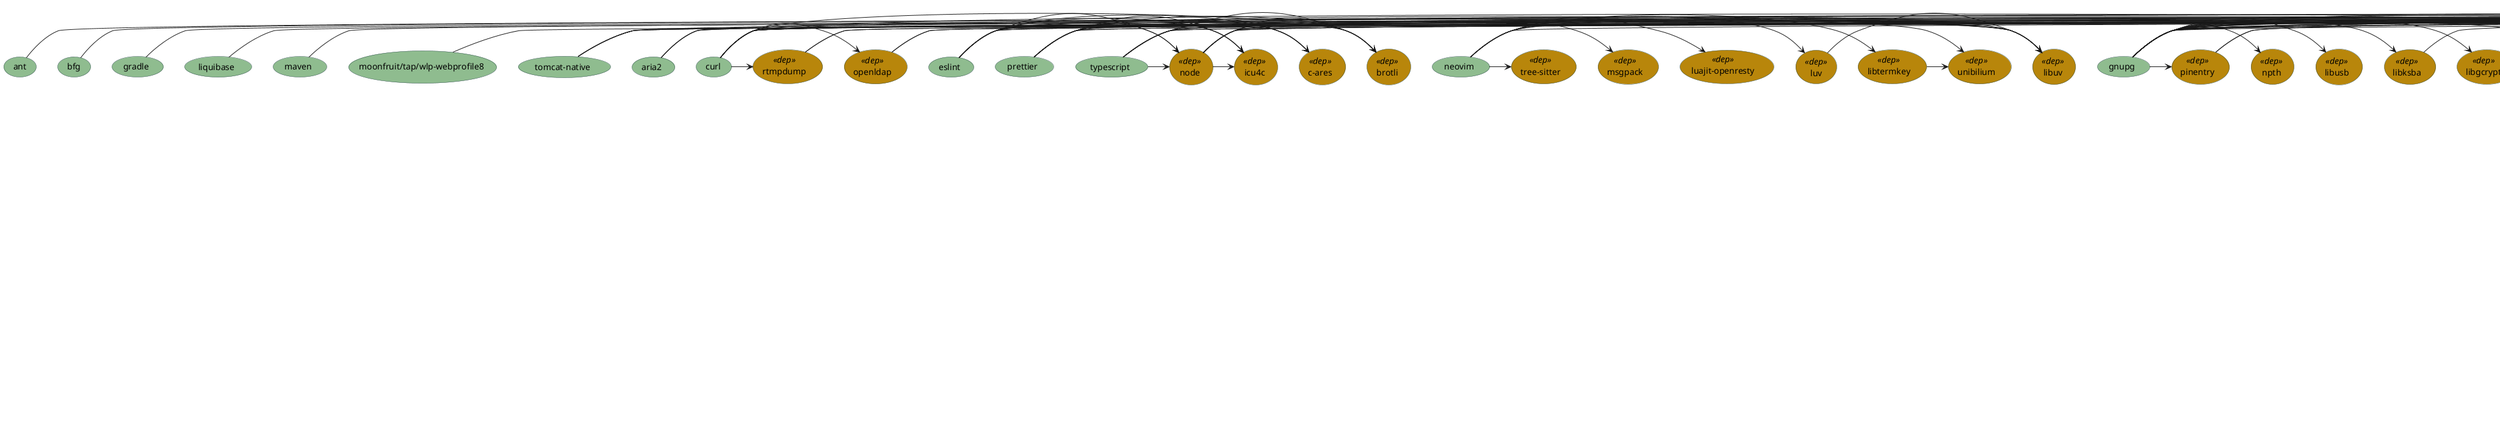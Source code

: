 @startuml homebrew
skinparam usecase {
    BorderColor DarkSlateGray
    BackgroundColor DarkSeaGreen
    BackgroundColor<< req >> ForestGreen
    BackgroundColor<< dep >> DarkGoldenRod
}
(ant)
(ant)->(openjdk)
(apr) << dep >>
(apr-util) << dep >>
(apr-util)->(apr)
(apr-util)->(ca-certificates)
(apr-util)->(openssl@1.1)
(aria2)
(aria2)->(ca-certificates)
(aria2)->(libssh2)
(aria2)->(openssl@1.1)
(autojump)
(autojump)->(ca-certificates)
(autojump)->(gdbm)
(autojump)->(mpdecimal)
(autojump)->(openssl@1.1)
(autojump)->(python@3.10)
(autojump)->(readline)
(autojump)->(sqlite)
(autojump)->(xz)
(bash)
(bash-completion@2)
(bash-completion@2)->(bash)
(bat)
(bdw-gc) << dep >>
(bfg)
(bfg)->(openjdk)
(black)
(black)->(ca-certificates)
(black)->(gdbm)
(black)->(mpdecimal)
(black)->(openssl@1.1)
(black)->(python@3.10)
(black)->(readline)
(black)->(sqlite)
(black)->(xz)
(brotli) << dep >>
(c-ares) << dep >>
(ca-certificates) << dep >>
(choose-rust)
(clang-format)
(cmake)
(codespell)
(codespell)->(ca-certificates)
(codespell)->(gdbm)
(codespell)->(mpdecimal)
(codespell)->(openssl@1.1)
(codespell)->(python@3.10)
(codespell)->(readline)
(codespell)->(sqlite)
(codespell)->(xz)
(colordiff)
(colorsvn)
(croc)
(curl)
(curl)->(brotli)
(curl)->(ca-certificates)
(curl)->(gettext)
(curl)->(libidn2)
(curl)->(libnghttp2)
(curl)->(libssh2)
(curl)->(libunistring)
(curl)->(openldap)
(curl)->(openssl@1.1)
(curl)->(rtmpdump)
(curl)->(zstd)
(delve)
(di)
(direnv)
(eslint)
(eslint)->(brotli)
(eslint)->(c-ares)
(eslint)->(ca-certificates)
(eslint)->(icu4c)
(eslint)->(libnghttp2)
(eslint)->(libuv)
(eslint)->(node)
(eslint)->(openssl@1.1)
(exa)
(fd)
(fdupes)
(fdupes)->(pcre2)
(figlet)
(file-formula)
(file-formula)->(libmagic)
(flake8)
(flake8)->(ca-certificates)
(flake8)->(gdbm)
(flake8)->(mpdecimal)
(flake8)->(openssl@1.1)
(flake8)->(python@3.10)
(flake8)->(readline)
(flake8)->(sqlite)
(flake8)->(xz)
(freetype) << dep >>
(freetype)->(libpng)
(gawk)
(gawk)->(gettext)
(gawk)->(gmp)
(gawk)->(mpfr)
(gawk)->(readline)
(gdbm) << dep >>
(geoipupdate)
(gettext) << dep >>
(gh)
(git)
(git)->(gettext)
(git)->(pcre2)
(git-lfs)
(git-svn)
(git-svn)->(apr)
(git-svn)->(apr-util)
(git-svn)->(ca-certificates)
(git-svn)->(gettext)
(git-svn)->(git)
(git-svn)->(lz4)
(git-svn)->(openssl@1.1)
(git-svn)->(pcre2)
(git-svn)->(subversion)
(git-svn)->(utf8proc)
(gmp) << dep >>
(gnu-sed)
(gnu-tar)
(gnupg)
(gnupg)->(bdw-gc)
(gnupg)->(ca-certificates)
(gnupg)->(gettext)
(gnupg)->(gmp)
(gnupg)->(gnutls)
(gnupg)->(guile)
(gnupg)->(libassuan)
(gnupg)->(libevent)
(gnupg)->(libffi)
(gnupg)->(libgcrypt)
(gnupg)->(libgpg-error)
(gnupg)->(libidn2)
(gnupg)->(libksba)
(gnupg)->(libnghttp2)
(gnupg)->(libtasn1)
(gnupg)->(libtool)
(gnupg)->(libunistring)
(gnupg)->(libusb)
(gnupg)->(m4)
(gnupg)->(nettle)
(gnupg)->(npth)
(gnupg)->(openssl@1.1)
(gnupg)->(p11-kit)
(gnupg)->(pinentry)
(gnupg)->(pkg-config)
(gnupg)->(readline)
(gnupg)->(unbound)
(gnutls) << dep >>
(gnutls)->(bdw-gc)
(gnutls)->(ca-certificates)
(gnutls)->(gettext)
(gnutls)->(gmp)
(gnutls)->(guile)
(gnutls)->(libevent)
(gnutls)->(libffi)
(gnutls)->(libidn2)
(gnutls)->(libnghttp2)
(gnutls)->(libtasn1)
(gnutls)->(libtool)
(gnutls)->(libunistring)
(gnutls)->(m4)
(gnutls)->(nettle)
(gnutls)->(openssl@1.1)
(gnutls)->(p11-kit)
(gnutls)->(pkg-config)
(gnutls)->(readline)
(gnutls)->(unbound)
(go)
(gomodifytags)
(gopls)
(gost)
(gotags)
(gotests)
(gotop)
(gradle)
(gradle)->(openjdk)
(guile) << dep >>
(guile)->(bdw-gc)
(guile)->(gmp)
(guile)->(libffi)
(guile)->(libtool)
(guile)->(libunistring)
(guile)->(m4)
(guile)->(pkg-config)
(guile)->(readline)
(hexyl)
(htop)
(htop)->(ncurses)
(httpie)
(httpie)->(ca-certificates)
(httpie)->(gdbm)
(httpie)->(mpdecimal)
(httpie)->(openssl@1.1)
(httpie)->(python@3.10)
(httpie)->(readline)
(httpie)->(sqlite)
(httpie)->(xz)
(httping)
(httping)->(ca-certificates)
(httping)->(gettext)
(httping)->(openssl@1.1)
(icu4c) << dep >>
(iftop)
(iperf3)
(iperf3)->(ca-certificates)
(iperf3)->(openssl@1.1)
(ipython)
(ipython)->(ca-certificates)
(ipython)->(gdbm)
(ipython)->(libsodium)
(ipython)->(mpdecimal)
(ipython)->(openssl@1.1)
(ipython)->(python@3.10)
(ipython)->(readline)
(ipython)->(six)
(ipython)->(sqlite)
(ipython)->(xz)
(ipython)->(zeromq)
(jq)
(jq)->(oniguruma)
(libassuan) << dep >>
(libassuan)->(libgpg-error)
(libevent) << dep >>
(libevent)->(ca-certificates)
(libevent)->(openssl@1.1)
(libffi) << dep >>
(libgcrypt) << dep >>
(libgcrypt)->(libgpg-error)
(libgpg-error) << dep >>
(libidn2) << dep >>
(libidn2)->(gettext)
(libidn2)->(libunistring)
(libksba) << dep >>
(libksba)->(libgpg-error)
(libmagic) << dep >>
(libnghttp2) << dep >>
(libpng) << dep >>
(libsodium) << dep >>
(libssh2) << dep >>
(libssh2)->(ca-certificates)
(libssh2)->(openssl@1.1)
(libtasn1) << dep >>
(libtermkey) << dep >>
(libtermkey)->(unibilium)
(libtool) << dep >>
(libtool)->(m4)
(libunistring) << dep >>
(libusb) << dep >>
(libuv) << dep >>
(liquibase)
(liquibase)->(openjdk)
(luajit-openresty) << dep >>
(luv) << dep >>
(luv)->(libuv)
(lz4) << dep >>
(m4) << dep >>
(macos-trash)
(mas)
(maven)
(maven)->(openjdk)
(miniserve)
(mitmproxy)
(mitmproxy)->(ca-certificates)
(mitmproxy)->(gdbm)
(mitmproxy)->(mpdecimal)
(mitmproxy)->(openssl@1.1)
(mitmproxy)->(protobuf)
(mitmproxy)->(python@3.9)
(mitmproxy)->(readline)
(mitmproxy)->(six)
(mitmproxy)->(sqlite)
(mitmproxy)->(xz)
(moonfruit/tap/ethr)
(moonfruit/tap/openssl@1.0)
(moonfruit/tap/sshpass)
(moonfruit/tap/wlp-webprofile8)
(moonfruit/tap/wlp-webprofile8)->(openjdk)
(mosh)
(mosh)->(protobuf)
(mosh)->(six)
(mpdecimal) << dep >>
(mpfr) << dep >>
(mpfr)->(gmp)
(msgpack) << dep >>
(ncdu)
(ncdu)->(ncurses)
(ncurses) << dep >>
(neovim)
(neovim)->(gettext)
(neovim)->(libtermkey)
(neovim)->(libuv)
(neovim)->(luajit-openresty)
(neovim)->(luv)
(neovim)->(msgpack)
(neovim)->(tree-sitter)
(neovim)->(unibilium)
(nettle) << dep >>
(nettle)->(gmp)
(node) << dep >>
(node)->(brotli)
(node)->(c-ares)
(node)->(ca-certificates)
(node)->(icu4c)
(node)->(libnghttp2)
(node)->(libuv)
(node)->(openssl@1.1)
(npth) << dep >>
(oniguruma) << dep >>
(openjdk)
(openjdk@8)
(openjdk@8)->(freetype)
(openjdk@8)->(libpng)
(openldap) << dep >>
(openldap)->(ca-certificates)
(openldap)->(openssl@1.1)
(openssl@1.1) << dep >>
(openssl@1.1)->(ca-certificates)
(p11-kit) << dep >>
(p11-kit)->(ca-certificates)
(p11-kit)->(libffi)
(p11-kit)->(libtasn1)
(p7zip)
(pandoc)
(parallel)
(pcre) << dep >>
(pcre2) << dep >>
(pigz)
(pinentry) << dep >>
(pinentry)->(libassuan)
(pinentry)->(libgpg-error)
(pinentry-mac)
(pinentry-mac)->(gettext)
(pinentry-mac)->(libassuan)
(pinentry-mac)->(libgpg-error)
(pipgrip)
(pipgrip)->(ca-certificates)
(pipgrip)->(gdbm)
(pipgrip)->(mpdecimal)
(pipgrip)->(openssl@1.1)
(pipgrip)->(python@3.10)
(pipgrip)->(readline)
(pipgrip)->(six)
(pipgrip)->(sqlite)
(pipgrip)->(xz)
(pkg-config) << dep >>
(popt) << dep >>
(prettier)
(prettier)->(brotli)
(prettier)->(c-ares)
(prettier)->(ca-certificates)
(prettier)->(icu4c)
(prettier)->(libnghttp2)
(prettier)->(libuv)
(prettier)->(node)
(prettier)->(openssl@1.1)
(protobuf) << dep >>
(protobuf)->(six)
(pstree)
(pup)
(pv)
(python@3.10) << dep >>
(python@3.10)->(ca-certificates)
(python@3.10)->(gdbm)
(python@3.10)->(mpdecimal)
(python@3.10)->(openssl@1.1)
(python@3.10)->(readline)
(python@3.10)->(sqlite)
(python@3.10)->(xz)
(python@3.9) << dep >>
(python@3.9)->(ca-certificates)
(python@3.9)->(gdbm)
(python@3.9)->(mpdecimal)
(python@3.9)->(openssl@1.1)
(python@3.9)->(readline)
(python@3.9)->(sqlite)
(python@3.9)->(xz)
(q)
(q)->(ca-certificates)
(q)->(gdbm)
(q)->(mpdecimal)
(q)->(openssl@1.1)
(q)->(python@3.9)
(q)->(readline)
(q)->(six)
(q)->(sqlite)
(q)->(xz)
(rcs)
(readline) << dep >>
(ripgrep)
(ripgrep)->(pcre2)
(rlwrap)
(rlwrap)->(readline)
(rsync)
(rsync)->(ca-certificates)
(rsync)->(lz4)
(rsync)->(openssl@1.1)
(rsync)->(popt)
(rsync)->(xxhash)
(rsync)->(zstd)
(rtmpdump) << dep >>
(rtmpdump)->(ca-certificates)
(rtmpdump)->(openssl@1.1)
(rust)
(rust)->(ca-certificates)
(rust)->(libssh2)
(rust)->(openssl@1.1)
(rust)->(pkg-config)
(shellcheck)
(shfmt)
(six) << dep >>
(sqlite) << dep >>
(sqlite)->(readline)
(stylua)
(subversion)
(subversion)->(apr)
(subversion)->(apr-util)
(subversion)->(ca-certificates)
(subversion)->(gettext)
(subversion)->(lz4)
(subversion)->(openssl@1.1)
(subversion)->(utf8proc)
(tcping)
(terminal-notifier)
(testssl)
(testssl)->(ca-certificates)
(testssl)->(openssl@1.1)
(tmux)
(tmux)->(ca-certificates)
(tmux)->(libevent)
(tmux)->(ncurses)
(tmux)->(openssl@1.1)
(tmux)->(utf8proc)
(tokei)
(tomcat-native)
(tomcat-native)->(apr)
(tomcat-native)->(ca-certificates)
(tomcat-native)->(openjdk)
(tomcat-native)->(openssl@1.1)
(tomcat@8)
(tomcat@8)->(openjdk)
(tomcat@9)
(tomcat@9)->(openjdk)
(tree-sitter) << dep >>
(typescript)
(typescript)->(brotli)
(typescript)->(c-ares)
(typescript)->(ca-certificates)
(typescript)->(icu4c)
(typescript)->(libnghttp2)
(typescript)->(libuv)
(typescript)->(node)
(typescript)->(openssl@1.1)
(ugrep)
(ugrep)->(pcre2)
(ugrep)->(xz)
(unbound) << dep >>
(unbound)->(ca-certificates)
(unbound)->(libevent)
(unbound)->(libnghttp2)
(unbound)->(openssl@1.1)
(unibilium) << dep >>
(utf8proc) << dep >>
(wget)
(wget)->(ca-certificates)
(wget)->(gettext)
(wget)->(libidn2)
(wget)->(libunistring)
(wget)->(openssl@1.1)
(xxhash) << dep >>
(xz) << dep >>
(yarn)
(ykdl)
(ykdl)->(ca-certificates)
(ykdl)->(gdbm)
(ykdl)->(mpdecimal)
(ykdl)->(openssl@1.1)
(ykdl)->(python@3.10)
(ykdl)->(readline)
(ykdl)->(sqlite)
(ykdl)->(xz)
(youtube-dl)
(youtube-dl)->(ca-certificates)
(youtube-dl)->(gdbm)
(youtube-dl)->(mpdecimal)
(youtube-dl)->(openssl@1.1)
(youtube-dl)->(python@3.10)
(youtube-dl)->(readline)
(youtube-dl)->(sqlite)
(youtube-dl)->(xz)
(zeromq) << dep >>
(zeromq)->(libsodium)
(zsh)
(zsh)->(ncurses)
(zsh)->(pcre)
(zstd) << dep >>
@enduml
